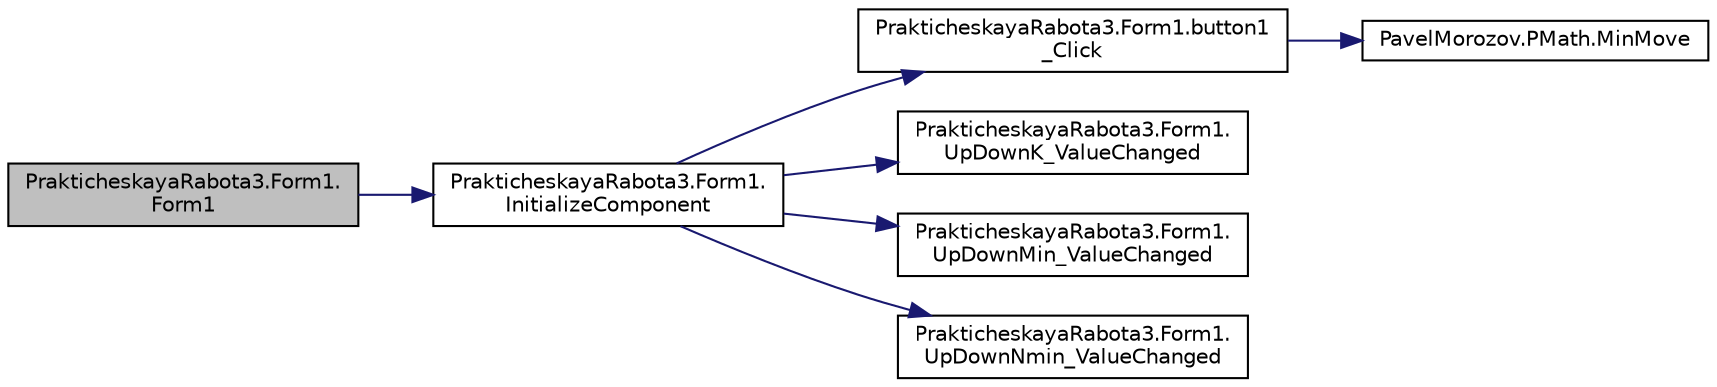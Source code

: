digraph "PrakticheskayaRabota3.Form1.Form1"
{
 // LATEX_PDF_SIZE
  edge [fontname="Helvetica",fontsize="10",labelfontname="Helvetica",labelfontsize="10"];
  node [fontname="Helvetica",fontsize="10",shape=record];
  rankdir="LR";
  Node1 [label="PrakticheskayaRabota3.Form1.\lForm1",height=0.2,width=0.4,color="black", fillcolor="grey75", style="filled", fontcolor="black",tooltip=" "];
  Node1 -> Node2 [color="midnightblue",fontsize="10",style="solid",fontname="Helvetica"];
  Node2 [label="PrakticheskayaRabota3.Form1.\lInitializeComponent",height=0.2,width=0.4,color="black", fillcolor="white", style="filled",URL="$class_prakticheskaya_rabota3_1_1_form1.html#af55c7e1b1de0bc482b111a5afa341230",tooltip="Требуемый метод для поддержки конструктора — не изменяйте содержимое этого метода с помощью редактора..."];
  Node2 -> Node3 [color="midnightblue",fontsize="10",style="solid",fontname="Helvetica"];
  Node3 [label="PrakticheskayaRabota3.Form1.button1\l_Click",height=0.2,width=0.4,color="black", fillcolor="white", style="filled",URL="$class_prakticheskaya_rabota3_1_1_form1.html#aba55c1b796427169ecd1cf1ad9d87a42",tooltip="Событие на обработку кнопки \"Вычислить\" По нажатию на кнопу происходит выполнение функции \"MinMove\" и..."];
  Node3 -> Node4 [color="midnightblue",fontsize="10",style="solid",fontname="Helvetica"];
  Node4 [label="PavelMorozov.PMath.MinMove",height=0.2,width=0.4,color="black", fillcolor="white", style="filled",URL="$class_pavel_morozov_1_1_p_math.html#ac6a08a34780505fc171331a59b1f8a27",tooltip="Метод обределяющий минимальное количество дейтсвий для достижения цели"];
  Node2 -> Node5 [color="midnightblue",fontsize="10",style="solid",fontname="Helvetica"];
  Node5 [label="PrakticheskayaRabota3.Form1.\lUpDownK_ValueChanged",height=0.2,width=0.4,color="black", fillcolor="white", style="filled",URL="$class_prakticheskaya_rabota3_1_1_form1.html#af3de287b371ac37a07ff44991d153568",tooltip="Ограничения для числа делителя Число делитель не должно быть больше числа над которым производится вы..."];
  Node2 -> Node6 [color="midnightblue",fontsize="10",style="solid",fontname="Helvetica"];
  Node6 [label="PrakticheskayaRabota3.Form1.\lUpDownMin_ValueChanged",height=0.2,width=0.4,color="black", fillcolor="white", style="filled",URL="$class_prakticheskaya_rabota3_1_1_form1.html#a4066bdeb117eca5bdc04d99a520b1879",tooltip="Ограничвчение на число \"Цель\" Ответ не может быть более числа с которым производится вычисления"];
  Node2 -> Node7 [color="midnightblue",fontsize="10",style="solid",fontname="Helvetica"];
  Node7 [label="PrakticheskayaRabota3.Form1.\lUpDownNmin_ValueChanged",height=0.2,width=0.4,color="black", fillcolor="white", style="filled",URL="$class_prakticheskaya_rabota3_1_1_form1.html#a59cd45808cdb1faddc2c86e74fba4dd7",tooltip="Ограничвчение на вычитаемое число Вычитаемое число не должно быть больше чем число с которым будут пр..."];
}

